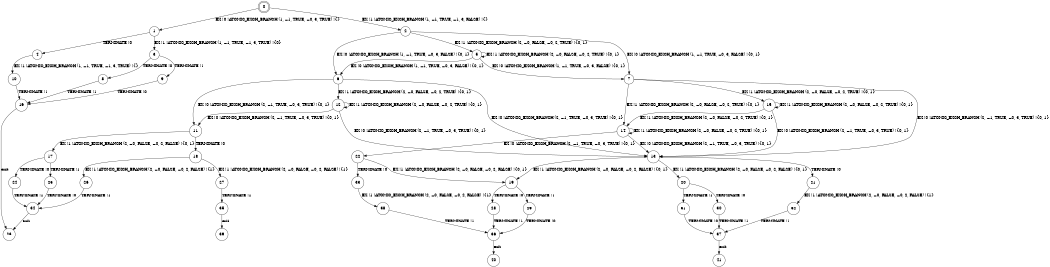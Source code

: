 digraph BCG {
size = "7, 10.5";
center = TRUE;
node [shape = circle];
0 [peripheries = 2];
0 -> 1 [label = "EX !0 !ATOMIC_EXCH_BRANCH (1, +1, TRUE, +0, 3, TRUE) !{}"];
0 -> 2 [label = "EX !1 !ATOMIC_EXCH_BRANCH (1, +1, TRUE, +1, 3, FALSE) !{}"];
1 -> 3 [label = "EX !1 !ATOMIC_EXCH_BRANCH (1, +1, TRUE, +1, 3, TRUE) !{0}"];
1 -> 4 [label = "TERMINATE !0"];
2 -> 5 [label = "EX !1 !ATOMIC_EXCH_BRANCH (2, +0, FALSE, +0, 2, TRUE) !{0, 1}"];
2 -> 6 [label = "EX !0 !ATOMIC_EXCH_BRANCH (1, +1, TRUE, +0, 3, FALSE) !{0, 1}"];
2 -> 7 [label = "EX !0 !ATOMIC_EXCH_BRANCH (1, +1, TRUE, +0, 3, FALSE) !{0, 1}"];
3 -> 8 [label = "TERMINATE !0"];
3 -> 9 [label = "TERMINATE !1"];
4 -> 10 [label = "EX !1 !ATOMIC_EXCH_BRANCH (1, +1, TRUE, +1, 3, TRUE) !{}"];
5 -> 5 [label = "EX !1 !ATOMIC_EXCH_BRANCH (2, +0, FALSE, +0, 2, TRUE) !{0, 1}"];
5 -> 6 [label = "EX !0 !ATOMIC_EXCH_BRANCH (1, +1, TRUE, +0, 3, FALSE) !{0, 1}"];
5 -> 7 [label = "EX !0 !ATOMIC_EXCH_BRANCH (1, +1, TRUE, +0, 3, FALSE) !{0, 1}"];
6 -> 11 [label = "EX !0 !ATOMIC_EXCH_BRANCH (2, +1, TRUE, +0, 3, TRUE) !{0, 1}"];
6 -> 12 [label = "EX !1 !ATOMIC_EXCH_BRANCH (2, +0, FALSE, +0, 2, TRUE) !{0, 1}"];
6 -> 13 [label = "EX !0 !ATOMIC_EXCH_BRANCH (2, +1, TRUE, +0, 3, TRUE) !{0, 1}"];
7 -> 14 [label = "EX !1 !ATOMIC_EXCH_BRANCH (2, +0, FALSE, +0, 2, TRUE) !{0, 1}"];
7 -> 13 [label = "EX !0 !ATOMIC_EXCH_BRANCH (2, +1, TRUE, +0, 3, TRUE) !{0, 1}"];
7 -> 15 [label = "EX !1 !ATOMIC_EXCH_BRANCH (2, +0, FALSE, +0, 2, TRUE) !{0, 1}"];
8 -> 16 [label = "TERMINATE !1"];
9 -> 16 [label = "TERMINATE !0"];
10 -> 16 [label = "TERMINATE !1"];
11 -> 17 [label = "EX !1 !ATOMIC_EXCH_BRANCH (2, +0, FALSE, +0, 2, FALSE) !{0, 1}"];
11 -> 18 [label = "TERMINATE !0"];
12 -> 11 [label = "EX !0 !ATOMIC_EXCH_BRANCH (2, +1, TRUE, +0, 3, TRUE) !{0, 1}"];
12 -> 12 [label = "EX !1 !ATOMIC_EXCH_BRANCH (2, +0, FALSE, +0, 2, TRUE) !{0, 1}"];
12 -> 13 [label = "EX !0 !ATOMIC_EXCH_BRANCH (2, +1, TRUE, +0, 3, TRUE) !{0, 1}"];
13 -> 19 [label = "EX !1 !ATOMIC_EXCH_BRANCH (2, +0, FALSE, +0, 2, FALSE) !{0, 1}"];
13 -> 20 [label = "EX !1 !ATOMIC_EXCH_BRANCH (2, +0, FALSE, +0, 2, FALSE) !{0, 1}"];
13 -> 21 [label = "TERMINATE !0"];
14 -> 22 [label = "EX !0 !ATOMIC_EXCH_BRANCH (2, +1, TRUE, +0, 3, TRUE) !{0, 1}"];
14 -> 14 [label = "EX !1 !ATOMIC_EXCH_BRANCH (2, +0, FALSE, +0, 2, TRUE) !{0, 1}"];
14 -> 13 [label = "EX !0 !ATOMIC_EXCH_BRANCH (2, +1, TRUE, +0, 3, TRUE) !{0, 1}"];
15 -> 14 [label = "EX !1 !ATOMIC_EXCH_BRANCH (2, +0, FALSE, +0, 2, TRUE) !{0, 1}"];
15 -> 13 [label = "EX !0 !ATOMIC_EXCH_BRANCH (2, +1, TRUE, +0, 3, TRUE) !{0, 1}"];
15 -> 15 [label = "EX !1 !ATOMIC_EXCH_BRANCH (2, +0, FALSE, +0, 2, TRUE) !{0, 1}"];
16 -> 23 [label = "exit"];
17 -> 24 [label = "TERMINATE !0"];
17 -> 25 [label = "TERMINATE !1"];
18 -> 26 [label = "EX !1 !ATOMIC_EXCH_BRANCH (2, +0, FALSE, +0, 2, FALSE) !{1}"];
18 -> 27 [label = "EX !1 !ATOMIC_EXCH_BRANCH (2, +0, FALSE, +0, 2, FALSE) !{1}"];
19 -> 28 [label = "TERMINATE !0"];
19 -> 29 [label = "TERMINATE !1"];
20 -> 30 [label = "TERMINATE !0"];
20 -> 31 [label = "TERMINATE !1"];
21 -> 32 [label = "EX !1 !ATOMIC_EXCH_BRANCH (2, +0, FALSE, +0, 2, FALSE) !{1}"];
22 -> 19 [label = "EX !1 !ATOMIC_EXCH_BRANCH (2, +0, FALSE, +0, 2, FALSE) !{0, 1}"];
22 -> 33 [label = "TERMINATE !0"];
24 -> 34 [label = "TERMINATE !1"];
25 -> 34 [label = "TERMINATE !0"];
26 -> 34 [label = "TERMINATE !1"];
27 -> 35 [label = "TERMINATE !1"];
28 -> 36 [label = "TERMINATE !1"];
29 -> 36 [label = "TERMINATE !0"];
30 -> 37 [label = "TERMINATE !1"];
31 -> 37 [label = "TERMINATE !0"];
32 -> 37 [label = "TERMINATE !1"];
33 -> 38 [label = "EX !1 !ATOMIC_EXCH_BRANCH (2, +0, FALSE, +0, 2, FALSE) !{1}"];
34 -> 23 [label = "exit"];
35 -> 39 [label = "exit"];
36 -> 40 [label = "exit"];
37 -> 41 [label = "exit"];
38 -> 36 [label = "TERMINATE !1"];
}
